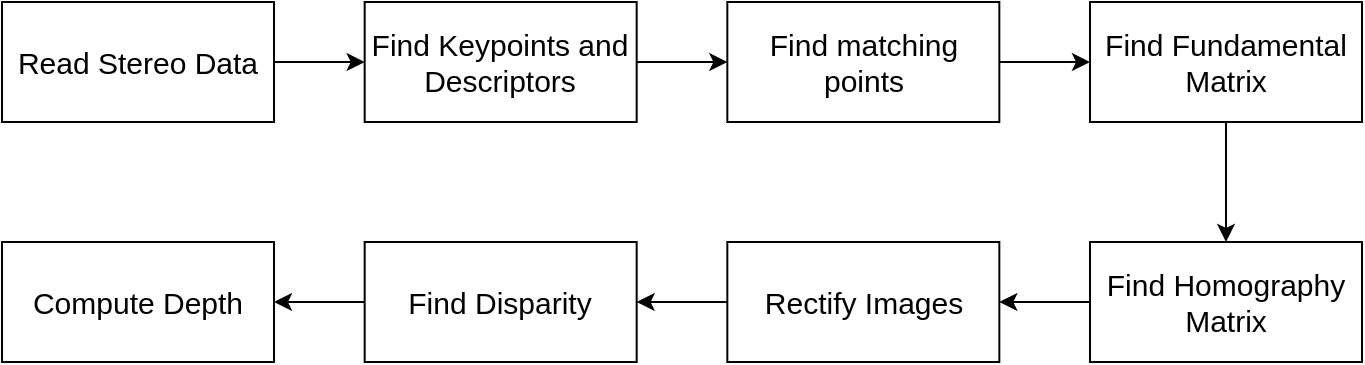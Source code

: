 <mxfile version="13.9.9" type="device"><diagram id="I4vBRcOWD0Y4odtsS0SK" name="Página-1"><mxGraphModel dx="1038" dy="616" grid="1" gridSize="10" guides="1" tooltips="1" connect="1" arrows="1" fold="1" page="1" pageScale="1" pageWidth="827" pageHeight="1169" math="0" shadow="0"><root><mxCell id="0"/><mxCell id="1" parent="0"/><mxCell id="XXk71WwV-PJKRww0QDrV-21" value="" style="group;fontSize=15;" vertex="1" connectable="0" parent="1"><mxGeometry width="680" height="180" as="geometry"/></mxCell><mxCell id="XXk71WwV-PJKRww0QDrV-1" value="Read Stereo Data" style="rounded=0;whiteSpace=wrap;html=1;fontSize=15;" vertex="1" parent="XXk71WwV-PJKRww0QDrV-21"><mxGeometry width="136" height="60.0" as="geometry"/></mxCell><mxCell id="XXk71WwV-PJKRww0QDrV-2" value="Find Keypoints and Descriptors" style="whiteSpace=wrap;html=1;rounded=0;fontSize=15;" vertex="1" parent="XXk71WwV-PJKRww0QDrV-21"><mxGeometry x="181.333" width="136" height="60.0" as="geometry"/></mxCell><mxCell id="XXk71WwV-PJKRww0QDrV-3" value="" style="edgeStyle=orthogonalEdgeStyle;rounded=0;orthogonalLoop=1;jettySize=auto;html=1;fontSize=15;" edge="1" parent="XXk71WwV-PJKRww0QDrV-21" source="XXk71WwV-PJKRww0QDrV-1" target="XXk71WwV-PJKRww0QDrV-2"><mxGeometry relative="1" as="geometry"/></mxCell><mxCell id="XXk71WwV-PJKRww0QDrV-6" value="Find matching points" style="whiteSpace=wrap;html=1;rounded=0;fontSize=15;" vertex="1" parent="XXk71WwV-PJKRww0QDrV-21"><mxGeometry x="362.667" width="136" height="60.0" as="geometry"/></mxCell><mxCell id="XXk71WwV-PJKRww0QDrV-7" value="" style="edgeStyle=orthogonalEdgeStyle;rounded=0;orthogonalLoop=1;jettySize=auto;html=1;fontSize=15;" edge="1" parent="XXk71WwV-PJKRww0QDrV-21" source="XXk71WwV-PJKRww0QDrV-2" target="XXk71WwV-PJKRww0QDrV-6"><mxGeometry relative="1" as="geometry"/></mxCell><mxCell id="XXk71WwV-PJKRww0QDrV-10" value="Find Fundamental Matrix" style="whiteSpace=wrap;html=1;rounded=0;fontSize=15;" vertex="1" parent="XXk71WwV-PJKRww0QDrV-21"><mxGeometry x="544" width="136" height="60.0" as="geometry"/></mxCell><mxCell id="XXk71WwV-PJKRww0QDrV-20" style="edgeStyle=orthogonalEdgeStyle;rounded=0;orthogonalLoop=1;jettySize=auto;html=1;fontSize=15;" edge="1" parent="XXk71WwV-PJKRww0QDrV-21" source="XXk71WwV-PJKRww0QDrV-6" target="XXk71WwV-PJKRww0QDrV-10"><mxGeometry relative="1" as="geometry"/></mxCell><mxCell id="XXk71WwV-PJKRww0QDrV-12" value="Find Homography Matrix" style="whiteSpace=wrap;html=1;rounded=0;fontSize=15;" vertex="1" parent="XXk71WwV-PJKRww0QDrV-21"><mxGeometry x="544" y="120.0" width="136" height="60.0" as="geometry"/></mxCell><mxCell id="XXk71WwV-PJKRww0QDrV-13" value="" style="edgeStyle=orthogonalEdgeStyle;rounded=0;orthogonalLoop=1;jettySize=auto;html=1;fontSize=15;" edge="1" parent="XXk71WwV-PJKRww0QDrV-21" source="XXk71WwV-PJKRww0QDrV-10" target="XXk71WwV-PJKRww0QDrV-12"><mxGeometry relative="1" as="geometry"/></mxCell><mxCell id="XXk71WwV-PJKRww0QDrV-14" value="Rectify Images" style="whiteSpace=wrap;html=1;rounded=0;fontSize=15;" vertex="1" parent="XXk71WwV-PJKRww0QDrV-21"><mxGeometry x="362.667" y="120.0" width="136" height="60.0" as="geometry"/></mxCell><mxCell id="XXk71WwV-PJKRww0QDrV-19" style="edgeStyle=orthogonalEdgeStyle;rounded=0;orthogonalLoop=1;jettySize=auto;html=1;fontSize=15;" edge="1" parent="XXk71WwV-PJKRww0QDrV-21" source="XXk71WwV-PJKRww0QDrV-12" target="XXk71WwV-PJKRww0QDrV-14"><mxGeometry relative="1" as="geometry"/></mxCell><mxCell id="XXk71WwV-PJKRww0QDrV-15" value="Find Disparity" style="whiteSpace=wrap;html=1;rounded=0;fontSize=15;" vertex="1" parent="XXk71WwV-PJKRww0QDrV-21"><mxGeometry x="181.333" y="120.0" width="136" height="60.0" as="geometry"/></mxCell><mxCell id="XXk71WwV-PJKRww0QDrV-18" style="edgeStyle=orthogonalEdgeStyle;rounded=0;orthogonalLoop=1;jettySize=auto;html=1;fontSize=15;" edge="1" parent="XXk71WwV-PJKRww0QDrV-21" source="XXk71WwV-PJKRww0QDrV-14" target="XXk71WwV-PJKRww0QDrV-15"><mxGeometry relative="1" as="geometry"/></mxCell><mxCell id="XXk71WwV-PJKRww0QDrV-16" value="Compute Depth" style="whiteSpace=wrap;html=1;rounded=0;fontSize=15;" vertex="1" parent="XXk71WwV-PJKRww0QDrV-21"><mxGeometry y="120.0" width="136" height="60.0" as="geometry"/></mxCell><mxCell id="XXk71WwV-PJKRww0QDrV-17" style="edgeStyle=orthogonalEdgeStyle;rounded=0;orthogonalLoop=1;jettySize=auto;html=1;fontSize=15;" edge="1" parent="XXk71WwV-PJKRww0QDrV-21" source="XXk71WwV-PJKRww0QDrV-15" target="XXk71WwV-PJKRww0QDrV-16"><mxGeometry relative="1" as="geometry"/></mxCell></root></mxGraphModel></diagram></mxfile>